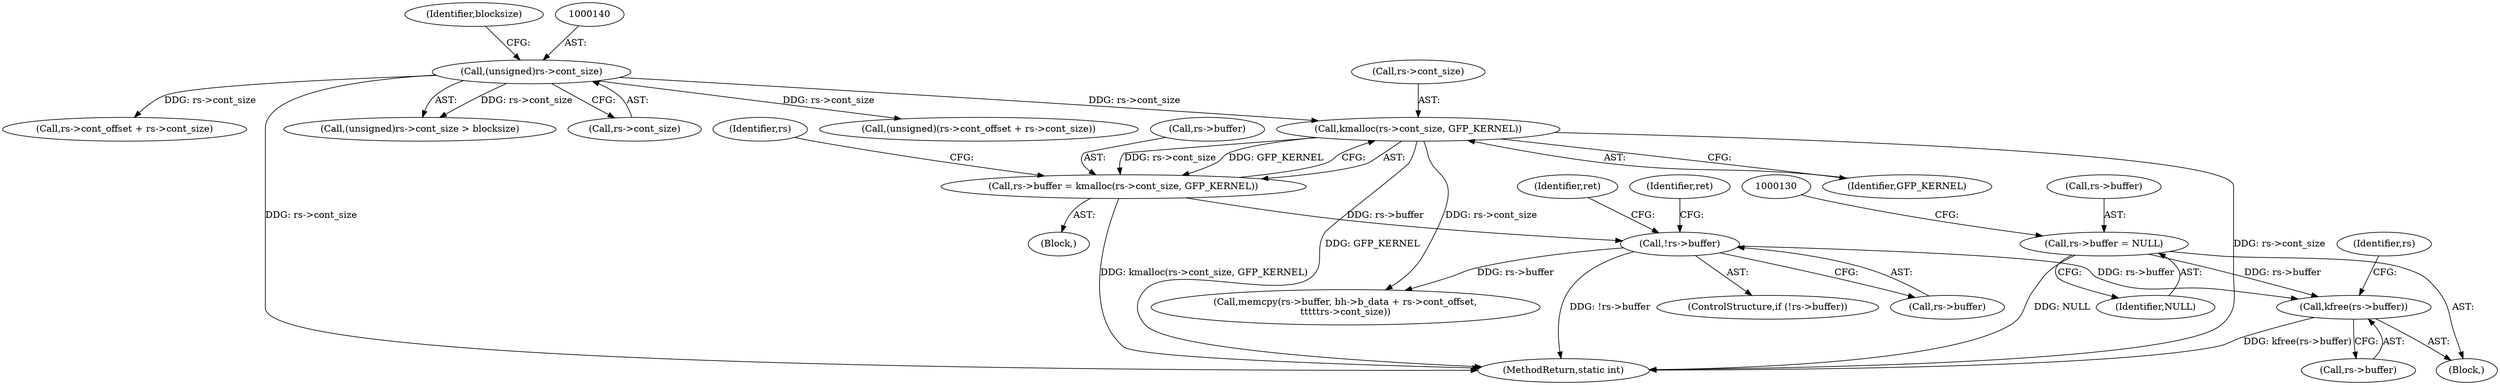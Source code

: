 digraph "0_linux_f54e18f1b831c92f6512d2eedb224cd63d607d3d@API" {
"1000264" [label="(Call,kfree(rs->buffer))"];
"1000178" [label="(Call,!rs->buffer)"];
"1000168" [label="(Call,rs->buffer = kmalloc(rs->cont_size, GFP_KERNEL))"];
"1000172" [label="(Call,kmalloc(rs->cont_size, GFP_KERNEL))"];
"1000139" [label="(Call,(unsigned)rs->cont_size)"];
"1000121" [label="(Call,rs->buffer = NULL)"];
"1000180" [label="(Identifier,rs)"];
"1000121" [label="(Call,rs->buffer = NULL)"];
"1000144" [label="(Identifier,blocksize)"];
"1000148" [label="(Call,rs->cont_offset + rs->cont_size)"];
"1000178" [label="(Call,!rs->buffer)"];
"1000184" [label="(Identifier,ret)"];
"1000138" [label="(Call,(unsigned)rs->cont_size > blocksize)"];
"1000125" [label="(Identifier,NULL)"];
"1000214" [label="(Call,memcpy(rs->buffer, bh->b_data + rs->cont_offset,\n\t\t\t\t\trs->cont_size))"];
"1000169" [label="(Call,rs->buffer)"];
"1000102" [label="(Block,)"];
"1000270" [label="(Identifier,rs)"];
"1000166" [label="(Block,)"];
"1000189" [label="(Identifier,ret)"];
"1000176" [label="(Identifier,GFP_KERNEL)"];
"1000172" [label="(Call,kmalloc(rs->cont_size, GFP_KERNEL))"];
"1000264" [label="(Call,kfree(rs->buffer))"];
"1000275" [label="(MethodReturn,static int)"];
"1000141" [label="(Call,rs->cont_size)"];
"1000173" [label="(Call,rs->cont_size)"];
"1000139" [label="(Call,(unsigned)rs->cont_size)"];
"1000122" [label="(Call,rs->buffer)"];
"1000265" [label="(Call,rs->buffer)"];
"1000177" [label="(ControlStructure,if (!rs->buffer))"];
"1000179" [label="(Call,rs->buffer)"];
"1000146" [label="(Call,(unsigned)(rs->cont_offset + rs->cont_size))"];
"1000168" [label="(Call,rs->buffer = kmalloc(rs->cont_size, GFP_KERNEL))"];
"1000264" -> "1000102"  [label="AST: "];
"1000264" -> "1000265"  [label="CFG: "];
"1000265" -> "1000264"  [label="AST: "];
"1000270" -> "1000264"  [label="CFG: "];
"1000264" -> "1000275"  [label="DDG: kfree(rs->buffer)"];
"1000178" -> "1000264"  [label="DDG: rs->buffer"];
"1000121" -> "1000264"  [label="DDG: rs->buffer"];
"1000178" -> "1000177"  [label="AST: "];
"1000178" -> "1000179"  [label="CFG: "];
"1000179" -> "1000178"  [label="AST: "];
"1000184" -> "1000178"  [label="CFG: "];
"1000189" -> "1000178"  [label="CFG: "];
"1000178" -> "1000275"  [label="DDG: !rs->buffer"];
"1000168" -> "1000178"  [label="DDG: rs->buffer"];
"1000178" -> "1000214"  [label="DDG: rs->buffer"];
"1000168" -> "1000166"  [label="AST: "];
"1000168" -> "1000172"  [label="CFG: "];
"1000169" -> "1000168"  [label="AST: "];
"1000172" -> "1000168"  [label="AST: "];
"1000180" -> "1000168"  [label="CFG: "];
"1000168" -> "1000275"  [label="DDG: kmalloc(rs->cont_size, GFP_KERNEL)"];
"1000172" -> "1000168"  [label="DDG: rs->cont_size"];
"1000172" -> "1000168"  [label="DDG: GFP_KERNEL"];
"1000172" -> "1000176"  [label="CFG: "];
"1000173" -> "1000172"  [label="AST: "];
"1000176" -> "1000172"  [label="AST: "];
"1000172" -> "1000275"  [label="DDG: GFP_KERNEL"];
"1000172" -> "1000275"  [label="DDG: rs->cont_size"];
"1000139" -> "1000172"  [label="DDG: rs->cont_size"];
"1000172" -> "1000214"  [label="DDG: rs->cont_size"];
"1000139" -> "1000138"  [label="AST: "];
"1000139" -> "1000141"  [label="CFG: "];
"1000140" -> "1000139"  [label="AST: "];
"1000141" -> "1000139"  [label="AST: "];
"1000144" -> "1000139"  [label="CFG: "];
"1000139" -> "1000275"  [label="DDG: rs->cont_size"];
"1000139" -> "1000138"  [label="DDG: rs->cont_size"];
"1000139" -> "1000146"  [label="DDG: rs->cont_size"];
"1000139" -> "1000148"  [label="DDG: rs->cont_size"];
"1000121" -> "1000102"  [label="AST: "];
"1000121" -> "1000125"  [label="CFG: "];
"1000122" -> "1000121"  [label="AST: "];
"1000125" -> "1000121"  [label="AST: "];
"1000130" -> "1000121"  [label="CFG: "];
"1000121" -> "1000275"  [label="DDG: NULL"];
}

